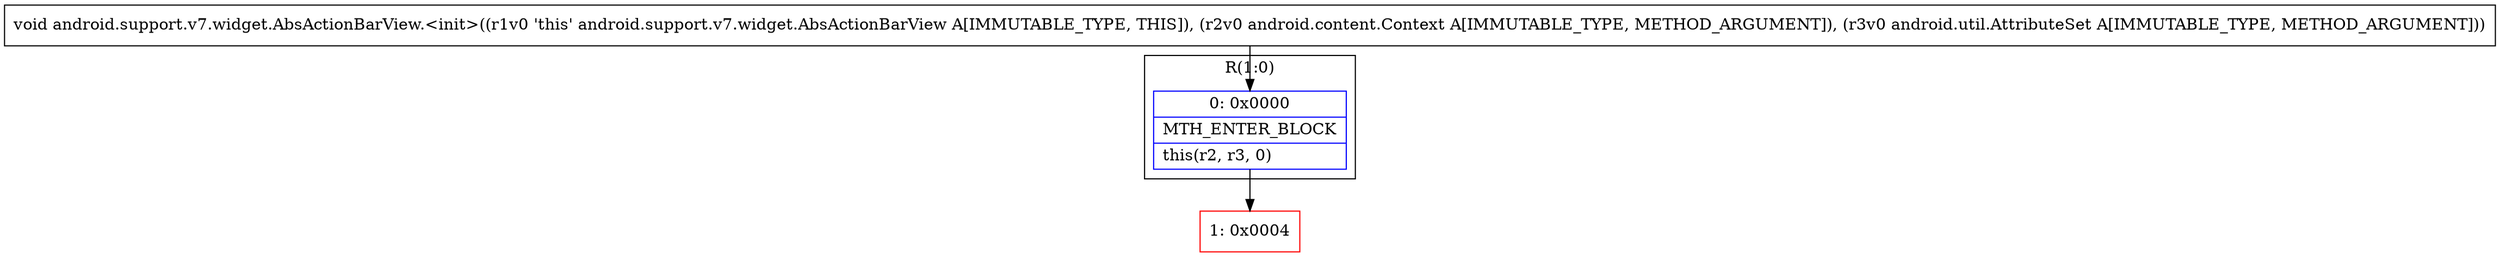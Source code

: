 digraph "CFG forandroid.support.v7.widget.AbsActionBarView.\<init\>(Landroid\/content\/Context;Landroid\/util\/AttributeSet;)V" {
subgraph cluster_Region_807981352 {
label = "R(1:0)";
node [shape=record,color=blue];
Node_0 [shape=record,label="{0\:\ 0x0000|MTH_ENTER_BLOCK\l|this(r2, r3, 0)\l}"];
}
Node_1 [shape=record,color=red,label="{1\:\ 0x0004}"];
MethodNode[shape=record,label="{void android.support.v7.widget.AbsActionBarView.\<init\>((r1v0 'this' android.support.v7.widget.AbsActionBarView A[IMMUTABLE_TYPE, THIS]), (r2v0 android.content.Context A[IMMUTABLE_TYPE, METHOD_ARGUMENT]), (r3v0 android.util.AttributeSet A[IMMUTABLE_TYPE, METHOD_ARGUMENT])) }"];
MethodNode -> Node_0;
Node_0 -> Node_1;
}

